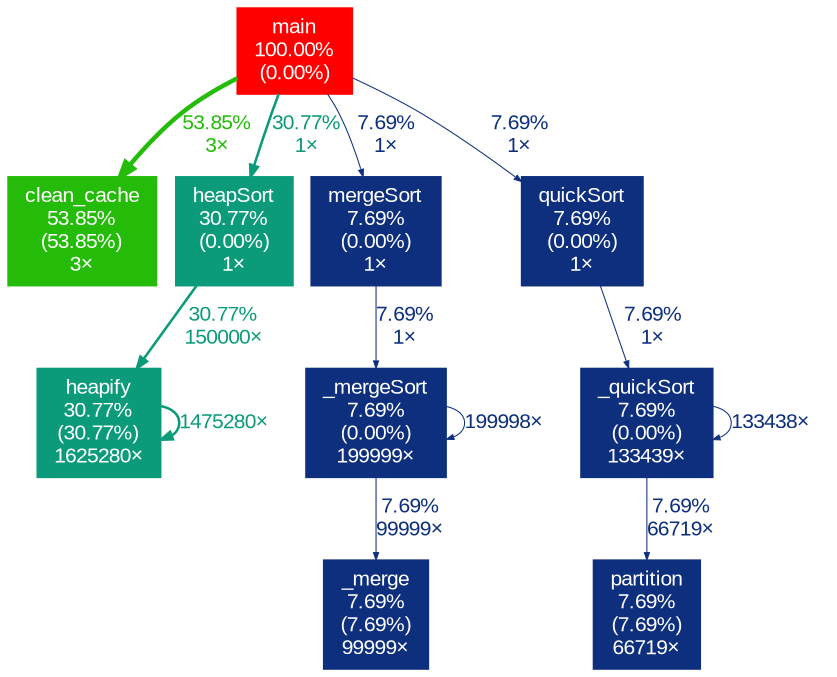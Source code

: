 digraph {
	graph [fontname=Arial, nodesep=0.125, ranksep=0.25];
	node [fontcolor=white, fontname=Arial, height=0, shape=box, style=filled, width=0];
	edge [fontname=Arial];
	1 [color="#ff0000", fontcolor="#ffffff", fontsize="10.00", label="main\n100.00%\n(0.00%)"];
	1 -> 2 [arrowsize="0.73", color="#24bb09", fontcolor="#24bb09", fontsize="10.00", label="53.85%\n3×", labeldistance="2.15", penwidth="2.15"];
	1 -> 4 [arrowsize="0.55", color="#0c9b7a", fontcolor="#0c9b7a", fontsize="10.00", label="30.77%\n1×", labeldistance="1.23", penwidth="1.23"];
	1 -> 6 [arrowsize="0.35", color="#0d2f7d", fontcolor="#0d2f7d", fontsize="10.00", label="7.69%\n1×", labeldistance="0.50", penwidth="0.50"];
	1 -> 7 [arrowsize="0.35", color="#0d2f7d", fontcolor="#0d2f7d", fontsize="10.00", label="7.69%\n1×", labeldistance="0.50", penwidth="0.50"];
	2 [color="#24bb09", fontcolor="#ffffff", fontsize="10.00", label="clean_cache\n53.85%\n(53.85%)\n3×"];
	3 [color="#0c9b7a", fontcolor="#ffffff", fontsize="10.00", label="heapify\n30.77%\n(30.77%)\n1625280×"];
	3 -> 3 [arrowsize="0.55", color="#0c9b7a", fontcolor="#0c9b7a", fontsize="10.00", label="1475280×", labeldistance="1.23", penwidth="1.23"];
	4 [color="#0c9b7a", fontcolor="#ffffff", fontsize="10.00", label="heapSort\n30.77%\n(0.00%)\n1×"];
	4 -> 3 [arrowsize="0.55", color="#0c9b7a", fontcolor="#0c9b7a", fontsize="10.00", label="30.77%\n150000×", labeldistance="1.23", penwidth="1.23"];
	5 [color="#0d2f7d", fontcolor="#ffffff", fontsize="10.00", label="partition\n7.69%\n(7.69%)\n66719×"];
	6 [color="#0d2f7d", fontcolor="#ffffff", fontsize="10.00", label="mergeSort\n7.69%\n(0.00%)\n1×"];
	6 -> 9 [arrowsize="0.35", color="#0d2f7d", fontcolor="#0d2f7d", fontsize="10.00", label="7.69%\n1×", labeldistance="0.50", penwidth="0.50"];
	7 [color="#0d2f7d", fontcolor="#ffffff", fontsize="10.00", label="quickSort\n7.69%\n(0.00%)\n1×"];
	7 -> 10 [arrowsize="0.35", color="#0d2f7d", fontcolor="#0d2f7d", fontsize="10.00", label="7.69%\n1×", labeldistance="0.50", penwidth="0.50"];
	8 [color="#0d2f7d", fontcolor="#ffffff", fontsize="10.00", label="_merge\n7.69%\n(7.69%)\n99999×"];
	9 [color="#0d2f7d", fontcolor="#ffffff", fontsize="10.00", label="_mergeSort\n7.69%\n(0.00%)\n199999×"];
	9 -> 8 [arrowsize="0.35", color="#0d2f7d", fontcolor="#0d2f7d", fontsize="10.00", label="7.69%\n99999×", labeldistance="0.50", penwidth="0.50"];
	9 -> 9 [arrowsize="0.35", color="#0d2f7d", fontcolor="#0d2f7d", fontsize="10.00", label="199998×", labeldistance="0.50", penwidth="0.50"];
	10 [color="#0d2f7d", fontcolor="#ffffff", fontsize="10.00", label="_quickSort\n7.69%\n(0.00%)\n133439×"];
	10 -> 5 [arrowsize="0.35", color="#0d2f7d", fontcolor="#0d2f7d", fontsize="10.00", label="7.69%\n66719×", labeldistance="0.50", penwidth="0.50"];
	10 -> 10 [arrowsize="0.35", color="#0d2f7d", fontcolor="#0d2f7d", fontsize="10.00", label="133438×", labeldistance="0.50", penwidth="0.50"];
}
